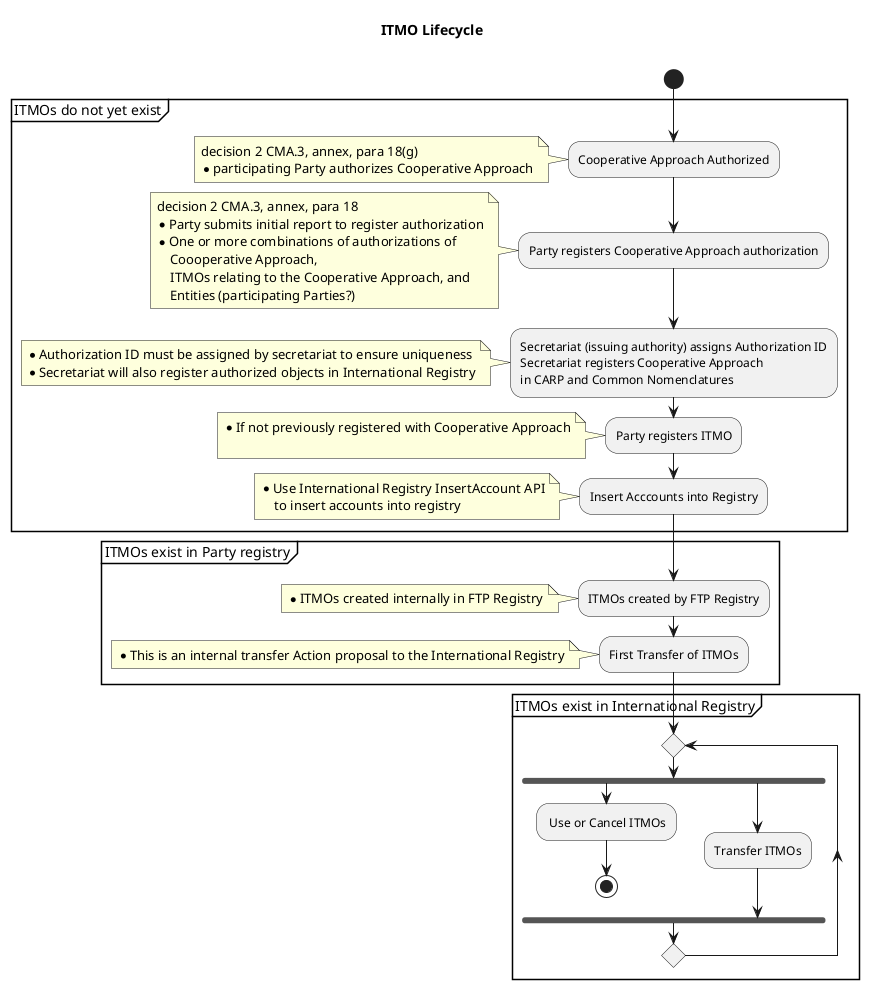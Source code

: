 @startuml

title ITMO Lifecycle \n

start

partition ITMOs do not yet exist {
    
    :Cooperative Approach Authorized;
      note left
        decision 2 CMA.3, annex, para 18(g)
        * participating Party authorizes Cooperative Approach
      end note
  
    :Party registers Cooperative Approach authorization;
      note left
        decision 2 CMA.3, annex, para 18
        * Party submits initial report to register authorization
        * One or more combinations of authorizations of
            Coooperative Approach,
            ITMOs relating to the Cooperative Approach, and
            Entities (participating Parties?)
      end note
  
    :Secretariat (issuing authority) assigns Authorization ID
    Secretariat registers Cooperative Approach
    in CARP and Common Nomenclatures;
      note left
        * Authorization ID must be assigned by secretariat to ensure uniqueness
        * Secretariat will also register authorized objects in International Registry
      end note
    
    :Party registers ITMO;
    
    note left
        * If not previously registered with Cooperative Approach

    end note
    
    :Insert Acccounts into Registry;
    
    note left
        * Use International Registry InsertAccount API
            to insert accounts into registry
    end note
    
    }

partition ITMOs exist in Party registry {
    
    :ITMOs created by FTP Registry;
    
    note left
        * ITMOs created internally in FTP Registry
    end note
    
    :First Transfer of ITMOs;
    
    note left
        * This is an internal transfer Action proposal to the International Registry
    end note
    
}

partition ITMOs exist in International Registry {
    
    repeat
    
        fork
            : Use or Cancel ITMOs;
            stop
        fork again
            :Transfer ITMOs;
        end fork
        
    repeat while ()
    
}

@enduml
